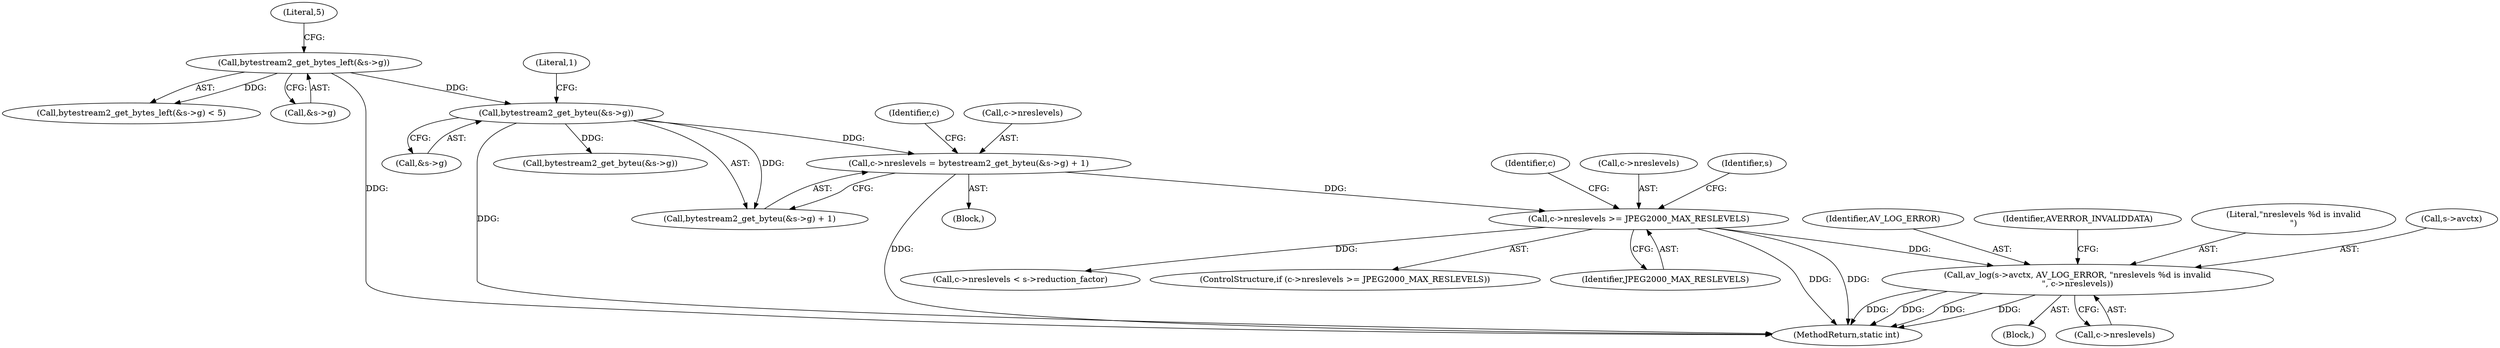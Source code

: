 digraph "0_FFmpeg_a1b9004b768bef606ee98d417bceb9392ceb788d@pointer" {
"1000142" [label="(Call,av_log(s->avctx, AV_LOG_ERROR, \"nreslevels %d is invalid\n\", c->nreslevels))"];
"1000136" [label="(Call,c->nreslevels >= JPEG2000_MAX_RESLEVELS)"];
"1000124" [label="(Call,c->nreslevels = bytestream2_get_byteu(&s->g) + 1)"];
"1000129" [label="(Call,bytestream2_get_byteu(&s->g))"];
"1000116" [label="(Call,bytestream2_get_bytes_left(&s->g))"];
"1000128" [label="(Call,bytestream2_get_byteu(&s->g) + 1)"];
"1000146" [label="(Identifier,AV_LOG_ERROR)"];
"1000154" [label="(Call,c->nreslevels < s->reduction_factor)"];
"1000112" [label="(Block,)"];
"1000115" [label="(Call,bytestream2_get_bytes_left(&s->g) < 5)"];
"1000136" [label="(Call,c->nreslevels >= JPEG2000_MAX_RESLEVELS)"];
"1000138" [label="(Identifier,c)"];
"1000116" [label="(Call,bytestream2_get_bytes_left(&s->g))"];
"1000156" [label="(Identifier,c)"];
"1000137" [label="(Call,c->nreslevels)"];
"1000135" [label="(ControlStructure,if (c->nreslevels >= JPEG2000_MAX_RESLEVELS))"];
"1000121" [label="(Literal,5)"];
"1000141" [label="(Block,)"];
"1000148" [label="(Call,c->nreslevels)"];
"1000117" [label="(Call,&s->g)"];
"1000129" [label="(Call,bytestream2_get_byteu(&s->g))"];
"1000152" [label="(Identifier,AVERROR_INVALIDDATA)"];
"1000130" [label="(Call,&s->g)"];
"1000147" [label="(Literal,\"nreslevels %d is invalid\n\")"];
"1000142" [label="(Call,av_log(s->avctx, AV_LOG_ERROR, \"nreslevels %d is invalid\n\", c->nreslevels))"];
"1000143" [label="(Call,s->avctx)"];
"1000140" [label="(Identifier,JPEG2000_MAX_RESLEVELS)"];
"1000124" [label="(Call,c->nreslevels = bytestream2_get_byteu(&s->g) + 1)"];
"1000125" [label="(Call,c->nreslevels)"];
"1000377" [label="(MethodReturn,static int)"];
"1000134" [label="(Literal,1)"];
"1000184" [label="(Call,bytestream2_get_byteu(&s->g))"];
"1000144" [label="(Identifier,s)"];
"1000142" -> "1000141"  [label="AST: "];
"1000142" -> "1000148"  [label="CFG: "];
"1000143" -> "1000142"  [label="AST: "];
"1000146" -> "1000142"  [label="AST: "];
"1000147" -> "1000142"  [label="AST: "];
"1000148" -> "1000142"  [label="AST: "];
"1000152" -> "1000142"  [label="CFG: "];
"1000142" -> "1000377"  [label="DDG: "];
"1000142" -> "1000377"  [label="DDG: "];
"1000142" -> "1000377"  [label="DDG: "];
"1000142" -> "1000377"  [label="DDG: "];
"1000136" -> "1000142"  [label="DDG: "];
"1000136" -> "1000135"  [label="AST: "];
"1000136" -> "1000140"  [label="CFG: "];
"1000137" -> "1000136"  [label="AST: "];
"1000140" -> "1000136"  [label="AST: "];
"1000144" -> "1000136"  [label="CFG: "];
"1000156" -> "1000136"  [label="CFG: "];
"1000136" -> "1000377"  [label="DDG: "];
"1000136" -> "1000377"  [label="DDG: "];
"1000124" -> "1000136"  [label="DDG: "];
"1000136" -> "1000154"  [label="DDG: "];
"1000124" -> "1000112"  [label="AST: "];
"1000124" -> "1000128"  [label="CFG: "];
"1000125" -> "1000124"  [label="AST: "];
"1000128" -> "1000124"  [label="AST: "];
"1000138" -> "1000124"  [label="CFG: "];
"1000124" -> "1000377"  [label="DDG: "];
"1000129" -> "1000124"  [label="DDG: "];
"1000129" -> "1000128"  [label="AST: "];
"1000129" -> "1000130"  [label="CFG: "];
"1000130" -> "1000129"  [label="AST: "];
"1000134" -> "1000129"  [label="CFG: "];
"1000129" -> "1000377"  [label="DDG: "];
"1000129" -> "1000128"  [label="DDG: "];
"1000116" -> "1000129"  [label="DDG: "];
"1000129" -> "1000184"  [label="DDG: "];
"1000116" -> "1000115"  [label="AST: "];
"1000116" -> "1000117"  [label="CFG: "];
"1000117" -> "1000116"  [label="AST: "];
"1000121" -> "1000116"  [label="CFG: "];
"1000116" -> "1000377"  [label="DDG: "];
"1000116" -> "1000115"  [label="DDG: "];
}
